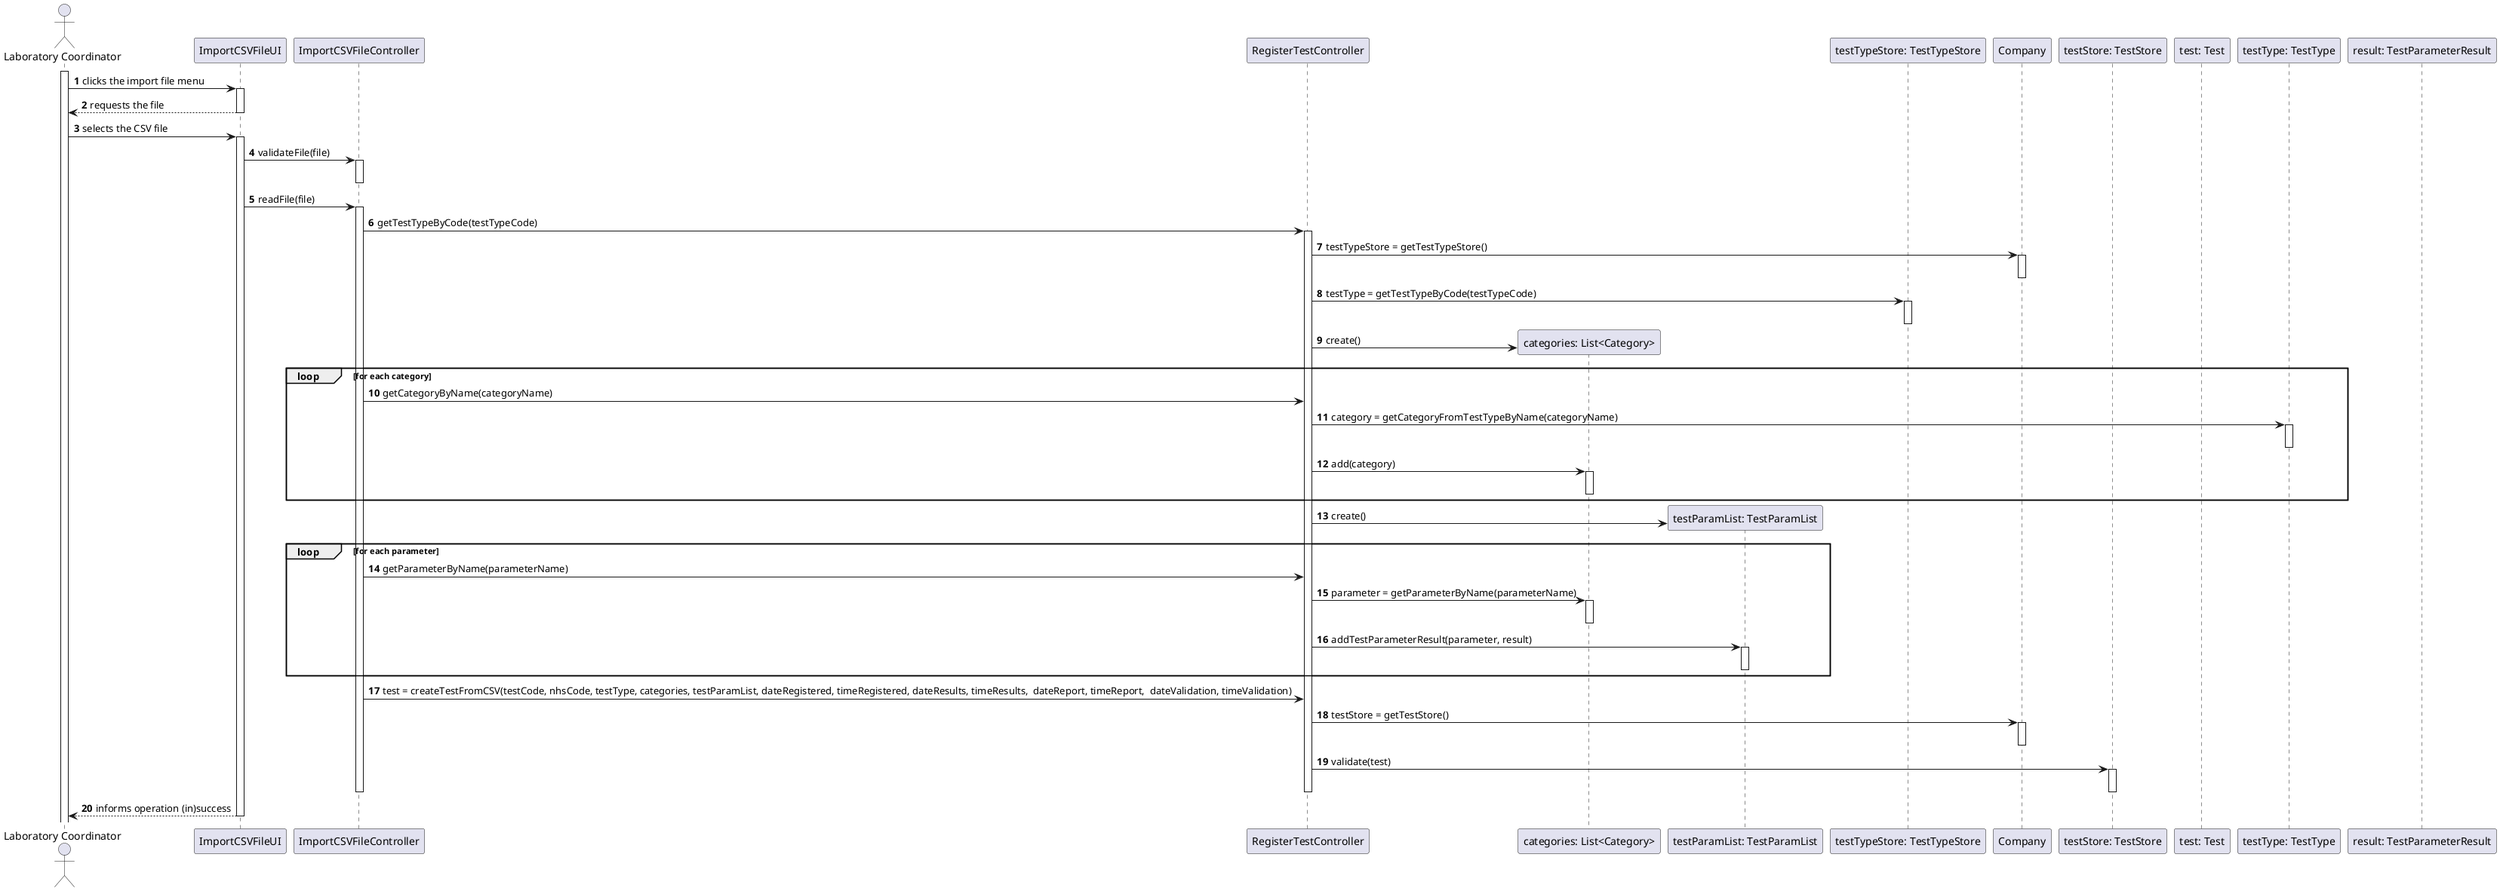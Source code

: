 @startuml

autonumber

actor "Laboratory Coordinator" as lc

participant ImportCSVFileUI as icfu
participant ImportCSVFileController as icfc
participant RegisterTestController as rtc
participant "categories: List<Category>" as categories
participant "testParamList: TestParamList" as tpl
participant "testTypeStore: TestTypeStore" as tts
participant Company
participant "testStore: TestStore" as ts
participant "test: Test" as Test
participant "testType: TestType" as tt
participant "result: TestParameterResult"
activate lc


lc -> icfu: clicks the import file menu
activate icfu


icfu -[dotted]> lc: requests the file
deactivate icfu


lc -> icfu: selects the CSV file
activate icfu

icfu -> icfc: validateFile(file)
activate icfc
deactivate icfc
icfu -> icfc: readFile(file)
activate icfc
icfc -> rtc: getTestTypeByCode(testTypeCode)
activate rtc
rtc -> Company: testTypeStore = getTestTypeStore()
activate Company
deactivate Company

rtc -> tts: testType = getTestTypeByCode(testTypeCode)
activate tts
deactivate tts

create categories
rtc -> categories: create()
loop for each category
icfc -> rtc: getCategoryByName(categoryName)
rtc -> tt: category = getCategoryFromTestTypeByName(categoryName)
activate tt
deactivate tt

rtc -> categories: add(category)
activate categories
deactivate categories
end loop

create tpl
rtc -> tpl: create()
loop for each parameter
icfc -> rtc: getParameterByName(parameterName)
rtc -> categories: parameter = getParameterByName(parameterName)
activate categories
deactivate categories
rtc -> tpl: addTestParameterResult(parameter, result)
activate tpl
deactivate tpl
end loop
icfc -> rtc: test = createTestFromCSV(testCode, nhsCode, testType, categories, testParamList, dateRegistered, timeRegistered, dateResults, timeResults,  dateReport, timeReport,  dateValidation, timeValidation)

rtc -> Company: testStore = getTestStore()
activate Company
deactivate Company


rtc -> ts: validate(test)
activate ts
deactivate ts

deactivate icfc
deactivate rtc


icfu -[dotted]> lc: informs operation (in)success
deactivate icfu



@enduml